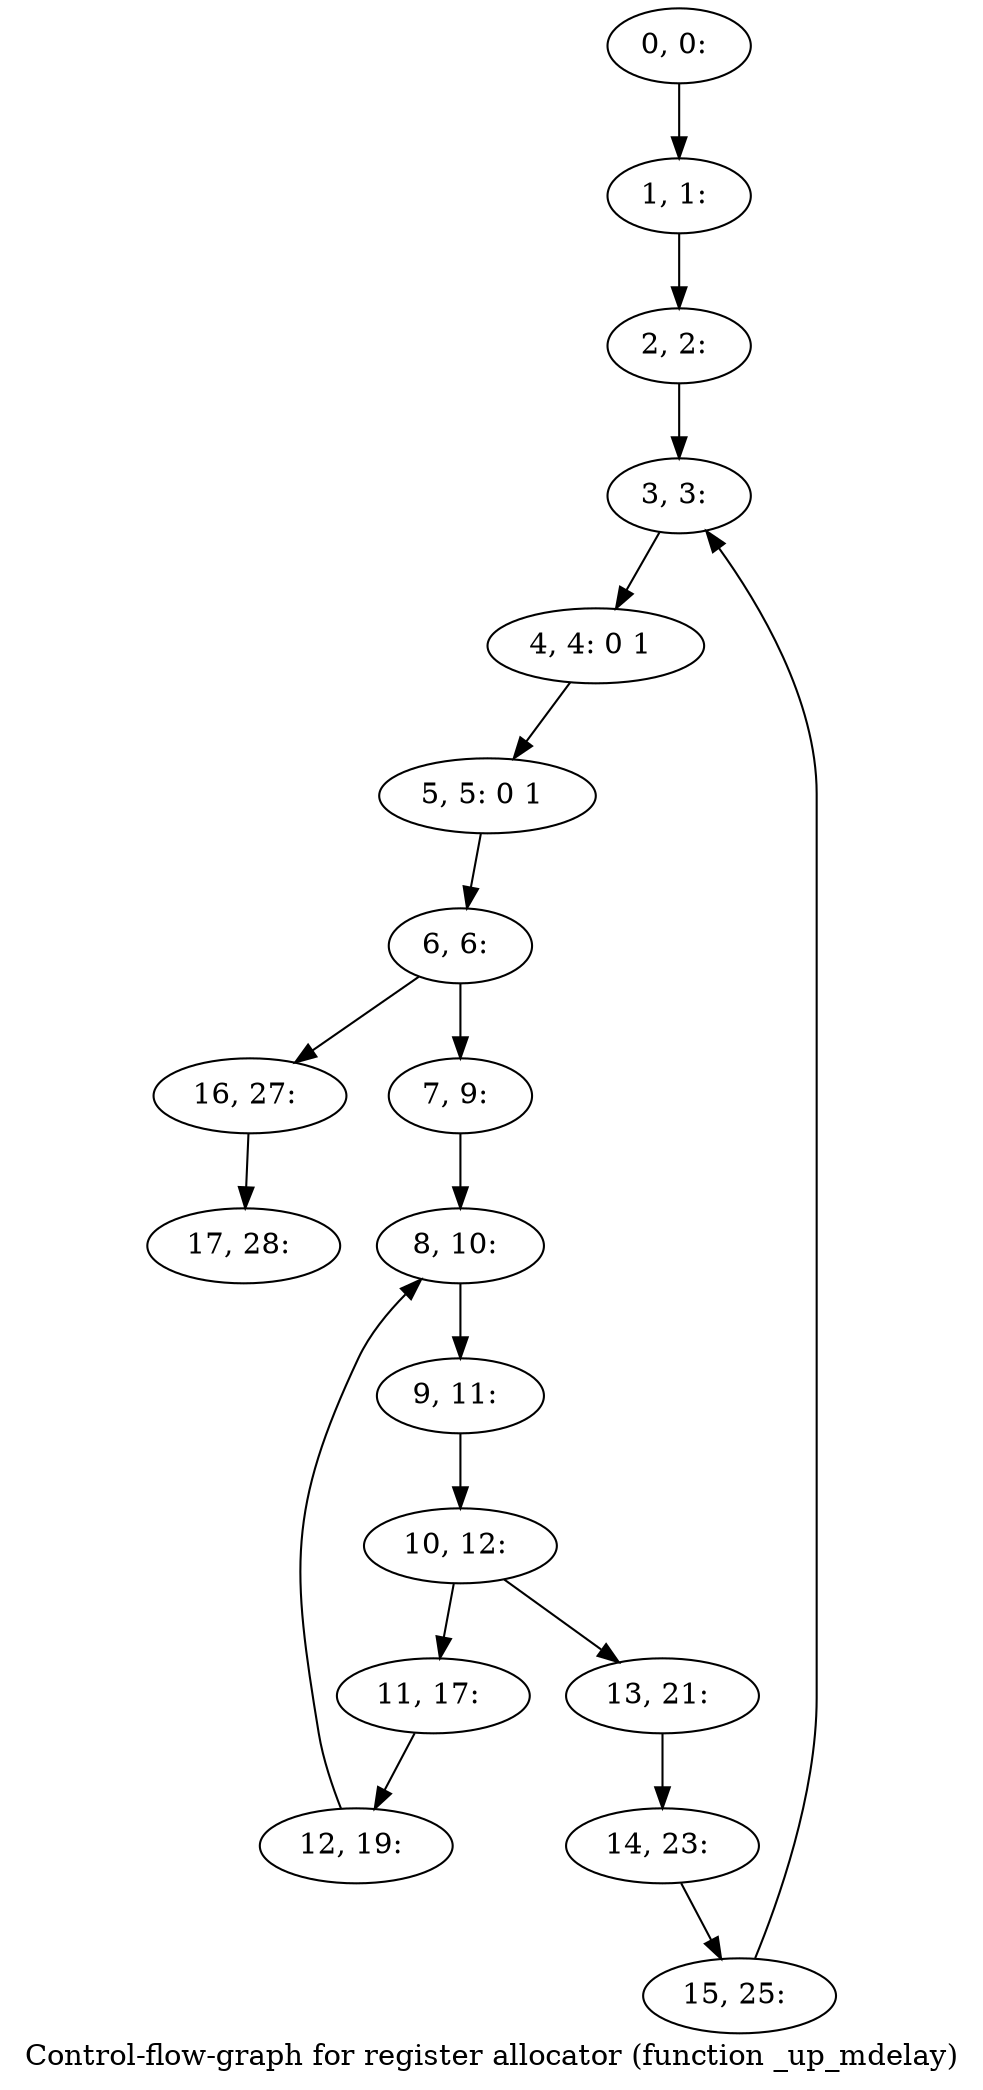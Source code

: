 digraph G {
graph [label="Control-flow-graph for register allocator (function _up_mdelay)"]
0[label="0, 0: "];
1[label="1, 1: "];
2[label="2, 2: "];
3[label="3, 3: "];
4[label="4, 4: 0 1 "];
5[label="5, 5: 0 1 "];
6[label="6, 6: "];
7[label="7, 9: "];
8[label="8, 10: "];
9[label="9, 11: "];
10[label="10, 12: "];
11[label="11, 17: "];
12[label="12, 19: "];
13[label="13, 21: "];
14[label="14, 23: "];
15[label="15, 25: "];
16[label="16, 27: "];
17[label="17, 28: "];
0->1 ;
1->2 ;
2->3 ;
3->4 ;
4->5 ;
5->6 ;
6->7 ;
6->16 ;
7->8 ;
8->9 ;
9->10 ;
10->11 ;
10->13 ;
11->12 ;
12->8 ;
13->14 ;
14->15 ;
15->3 ;
16->17 ;
}
